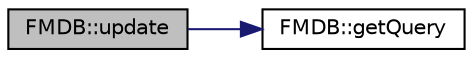 digraph "FMDB::update"
{
 // INTERACTIVE_SVG=YES
 // LATEX_PDF_SIZE
  edge [fontname="Helvetica",fontsize="10",labelfontname="Helvetica",labelfontsize="10"];
  node [fontname="Helvetica",fontsize="10",shape=record];
  rankdir="LR";
  Node67 [label="FMDB::update",height=0.2,width=0.4,color="black", fillcolor="grey75", style="filled", fontcolor="black",tooltip=" "];
  Node67 -> Node68 [color="midnightblue",fontsize="10",style="solid",fontname="Helvetica"];
  Node68 [label="FMDB::getQuery",height=0.2,width=0.4,color="black", fillcolor="white", style="filled",URL="$class_f_m_d_b.html#add4db2d5a6ea1f0cda68a3310a5e4371",tooltip=" "];
}
